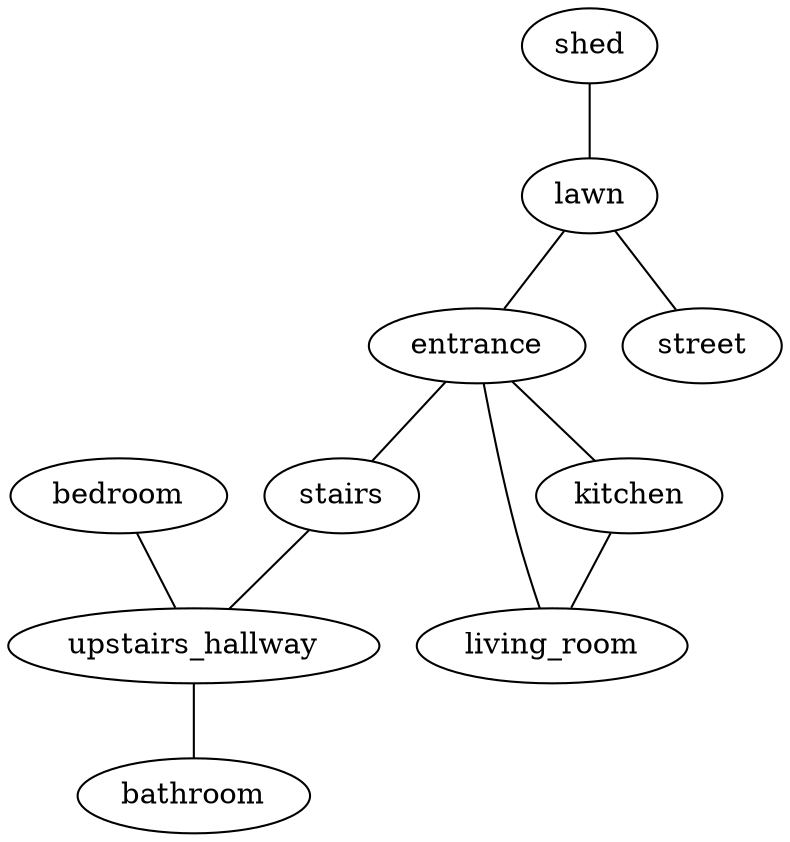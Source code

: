 graph location {

    subgraph house {
        bedroom -- upstairs_hallway -- bathroom
        stairs -- upstairs_hallway
        living_room -- entrance -- stairs
        entrance -- kitchen -- living_room
    }

    shed -- lawn -- entrance
    lawn -- street
}
